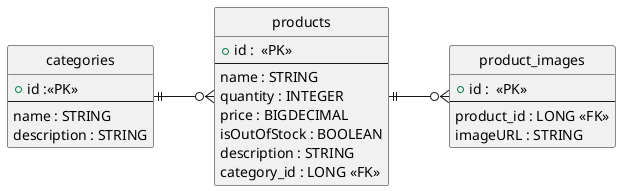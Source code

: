 @startuml

skinparam linetype ortho
left to right direction
hide circle

entity "categories" as categories {
    + id :<<PK>>
    --
    name : STRING
    description : STRING
}

entity "products" as products {
    + id :  <<PK>>
    --
    name : STRING
    quantity : INTEGER
    price : BIGDECIMAL
    isOutOfStock : BOOLEAN
    description : STRING
    category_id : LONG <<FK>>
}

entity "product_images" as productImages {
    + id :  <<PK>>
    --
    product_id : LONG <<FK>>
    imageURL : STRING
}

' Define one-to-many relationships
categories ||--o{ products
products   ||--o{ productImages

@enduml


